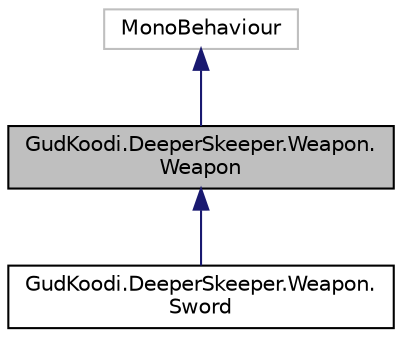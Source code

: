 digraph "GudKoodi.DeeperSkeeper.Weapon.Weapon"
{
 // LATEX_PDF_SIZE
  edge [fontname="Helvetica",fontsize="10",labelfontname="Helvetica",labelfontsize="10"];
  node [fontname="Helvetica",fontsize="10",shape=record];
  Node1 [label="GudKoodi.DeeperSkeeper.Weapon.\lWeapon",height=0.2,width=0.4,color="black", fillcolor="grey75", style="filled", fontcolor="black",tooltip=" "];
  Node2 -> Node1 [dir="back",color="midnightblue",fontsize="10",style="solid",fontname="Helvetica"];
  Node2 [label="MonoBehaviour",height=0.2,width=0.4,color="grey75", fillcolor="white", style="filled",tooltip=" "];
  Node1 -> Node3 [dir="back",color="midnightblue",fontsize="10",style="solid",fontname="Helvetica"];
  Node3 [label="GudKoodi.DeeperSkeeper.Weapon.\lSword",height=0.2,width=0.4,color="black", fillcolor="white", style="filled",URL="$class_gud_koodi_1_1_deeper_skeeper_1_1_weapon_1_1_sword.html",tooltip=" "];
}

